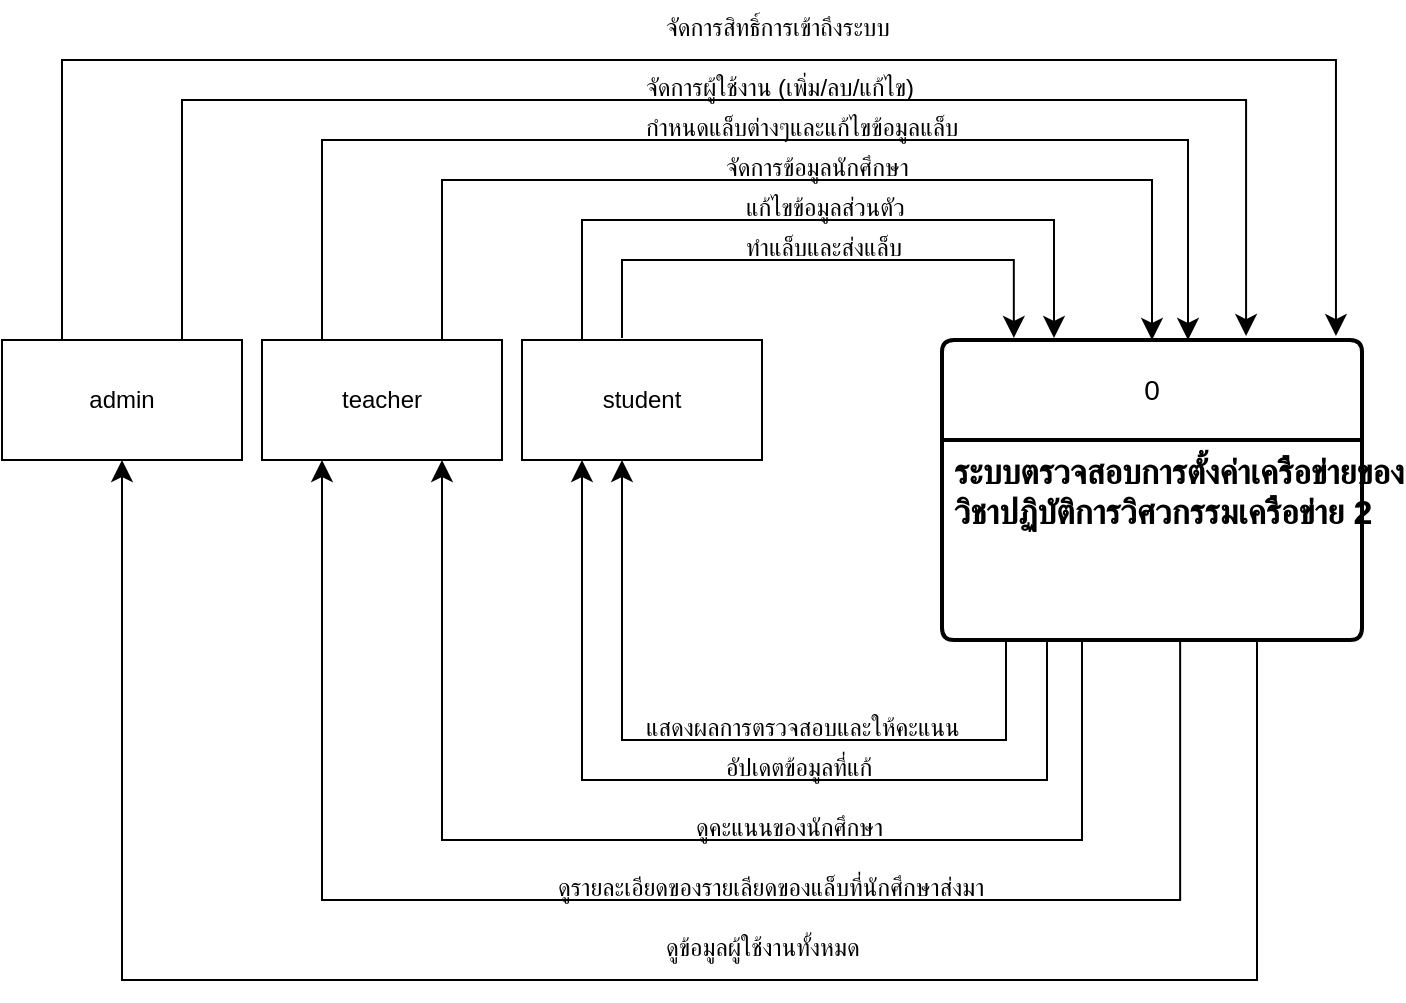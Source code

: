 <mxfile>
    <diagram id="zVKggLRgk9ZvnvhXLBjB" name="Page-1">
        <mxGraphModel dx="609" dy="780" grid="1" gridSize="10" guides="1" tooltips="1" connect="1" arrows="1" fold="1" page="1" pageScale="1" pageWidth="850" pageHeight="1100" math="0" shadow="0">
            <root>
                <mxCell id="0"/>
                <mxCell id="1" parent="0"/>
                <mxCell id="26" value="student" style="rounded=0;whiteSpace=wrap;html=1;" vertex="1" parent="1">
                    <mxGeometry x="330" y="440" width="120" height="60" as="geometry"/>
                </mxCell>
                <mxCell id="27" value="teacher" style="rounded=0;whiteSpace=wrap;html=1;" vertex="1" parent="1">
                    <mxGeometry x="200" y="440" width="120" height="60" as="geometry"/>
                </mxCell>
                <mxCell id="28" value="admin" style="rounded=0;whiteSpace=wrap;html=1;" vertex="1" parent="1">
                    <mxGeometry x="70" y="440" width="120" height="60" as="geometry"/>
                </mxCell>
                <mxCell id="40" value="0" style="swimlane;childLayout=stackLayout;horizontal=1;startSize=50;horizontalStack=0;rounded=1;fontSize=14;fontStyle=0;strokeWidth=2;resizeParent=0;resizeLast=1;shadow=0;dashed=0;align=center;arcSize=4;whiteSpace=wrap;html=1;" vertex="1" parent="1">
                    <mxGeometry x="540" y="440" width="210" height="150" as="geometry"/>
                </mxCell>
                <mxCell id="41" value="&lt;span style=&quot;font-family: &amp;quot;TH Sarabun New&amp;quot;, sans-serif;&quot; lang=&quot;TH&quot;&gt;&lt;b style=&quot;&quot;&gt;&lt;font style=&quot;font-size: 17px;&quot;&gt;ระบบตรวจสอบการตั้งค่าเครือข่ายของ&lt;/font&gt;&lt;/b&gt;&lt;/span&gt;&lt;div&gt;&lt;span style=&quot;font-family: &amp;quot;TH Sarabun New&amp;quot;, sans-serif;&quot; lang=&quot;TH&quot;&gt;&lt;b style=&quot;&quot;&gt;&lt;font style=&quot;font-size: 17px;&quot;&gt;วิชาปฏิบัติการวิศวกรรมเครือข่าย 2&lt;/font&gt;&lt;/b&gt;&lt;/span&gt;&lt;/div&gt;" style="align=left;strokeColor=none;fillColor=none;spacingLeft=4;fontSize=12;verticalAlign=top;resizable=0;rotatable=0;part=1;html=1;" vertex="1" parent="40">
                    <mxGeometry y="50" width="210" height="100" as="geometry"/>
                </mxCell>
                <mxCell id="52" value="" style="edgeStyle=elbowEdgeStyle;elbow=vertical;endArrow=classic;html=1;curved=0;rounded=0;endSize=8;startSize=8;entryX=0.171;entryY=-0.007;entryDx=0;entryDy=0;entryPerimeter=0;" edge="1" parent="1" target="40">
                    <mxGeometry width="50" height="50" relative="1" as="geometry">
                        <mxPoint x="380" y="439" as="sourcePoint"/>
                        <mxPoint x="557" y="410" as="targetPoint"/>
                        <Array as="points">
                            <mxPoint x="470" y="400"/>
                            <mxPoint x="487" y="380"/>
                        </Array>
                    </mxGeometry>
                </mxCell>
                <mxCell id="53" value="" style="edgeStyle=elbowEdgeStyle;elbow=vertical;endArrow=classic;html=1;curved=0;rounded=0;endSize=8;startSize=8;entryX=0.171;entryY=-0.007;entryDx=0;entryDy=0;entryPerimeter=0;exitX=0.25;exitY=0;exitDx=0;exitDy=0;" edge="1" parent="1" source="26">
                    <mxGeometry width="50" height="50" relative="1" as="geometry">
                        <mxPoint x="370" y="439" as="sourcePoint"/>
                        <mxPoint x="596" y="439" as="targetPoint"/>
                        <Array as="points">
                            <mxPoint x="500" y="380"/>
                            <mxPoint x="507" y="380"/>
                        </Array>
                    </mxGeometry>
                </mxCell>
                <mxCell id="55" value="" style="edgeStyle=elbowEdgeStyle;elbow=vertical;endArrow=classic;html=1;curved=0;rounded=0;endSize=8;startSize=8;" edge="1" parent="1">
                    <mxGeometry width="50" height="50" relative="1" as="geometry">
                        <mxPoint x="572" y="590" as="sourcePoint"/>
                        <mxPoint x="380" y="500" as="targetPoint"/>
                        <Array as="points">
                            <mxPoint x="480" y="640"/>
                            <mxPoint x="480" y="650"/>
                        </Array>
                    </mxGeometry>
                </mxCell>
                <mxCell id="57" value="" style="edgeStyle=elbowEdgeStyle;elbow=vertical;endArrow=classic;html=1;curved=0;rounded=0;endSize=8;startSize=8;entryX=0.392;entryY=1.017;entryDx=0;entryDy=0;entryPerimeter=0;exitX=0.25;exitY=1;exitDx=0;exitDy=0;" edge="1" parent="1" source="41">
                    <mxGeometry width="50" height="50" relative="1" as="geometry">
                        <mxPoint x="555" y="589" as="sourcePoint"/>
                        <mxPoint x="360" y="500" as="targetPoint"/>
                        <Array as="points">
                            <mxPoint x="480" y="660"/>
                            <mxPoint x="463" y="649"/>
                        </Array>
                    </mxGeometry>
                </mxCell>
                <mxCell id="58" value="" style="edgeStyle=elbowEdgeStyle;elbow=vertical;endArrow=classic;html=1;curved=0;rounded=0;endSize=8;startSize=8;exitX=0.75;exitY=0;exitDx=0;exitDy=0;entryX=0.5;entryY=0;entryDx=0;entryDy=0;" edge="1" parent="1" source="27" target="40">
                    <mxGeometry width="50" height="50" relative="1" as="geometry">
                        <mxPoint x="290" y="440" as="sourcePoint"/>
                        <mxPoint x="614" y="440" as="targetPoint"/>
                        <Array as="points">
                            <mxPoint x="410" y="360"/>
                            <mxPoint x="437" y="380"/>
                        </Array>
                    </mxGeometry>
                </mxCell>
                <mxCell id="59" value="" style="edgeStyle=elbowEdgeStyle;elbow=vertical;endArrow=classic;html=1;curved=0;rounded=0;endSize=8;startSize=8;exitX=0.25;exitY=0;exitDx=0;exitDy=0;" edge="1" parent="1" source="27">
                    <mxGeometry width="50" height="50" relative="1" as="geometry">
                        <mxPoint x="310" y="440" as="sourcePoint"/>
                        <mxPoint x="663" y="440" as="targetPoint"/>
                        <Array as="points">
                            <mxPoint x="470" y="340"/>
                            <mxPoint x="457" y="380"/>
                        </Array>
                    </mxGeometry>
                </mxCell>
                <mxCell id="60" value="" style="edgeStyle=elbowEdgeStyle;elbow=vertical;endArrow=classic;html=1;curved=0;rounded=0;endSize=8;startSize=8;entryX=0.392;entryY=1.017;entryDx=0;entryDy=0;entryPerimeter=0;" edge="1" parent="1">
                    <mxGeometry width="50" height="50" relative="1" as="geometry">
                        <mxPoint x="610" y="590" as="sourcePoint"/>
                        <mxPoint x="290" y="500" as="targetPoint"/>
                        <Array as="points">
                            <mxPoint x="450" y="690"/>
                            <mxPoint x="393" y="649"/>
                        </Array>
                    </mxGeometry>
                </mxCell>
                <mxCell id="61" value="" style="edgeStyle=elbowEdgeStyle;elbow=vertical;endArrow=classic;html=1;curved=0;rounded=0;endSize=8;startSize=8;entryX=0.392;entryY=1.017;entryDx=0;entryDy=0;entryPerimeter=0;exitX=0.567;exitY=0.99;exitDx=0;exitDy=0;exitPerimeter=0;" edge="1" parent="1" source="41">
                    <mxGeometry width="50" height="50" relative="1" as="geometry">
                        <mxPoint x="463" y="590" as="sourcePoint"/>
                        <mxPoint x="230" y="500" as="targetPoint"/>
                        <Array as="points">
                            <mxPoint x="450" y="720"/>
                            <mxPoint x="333" y="649"/>
                        </Array>
                    </mxGeometry>
                </mxCell>
                <mxCell id="64" value="" style="edgeStyle=elbowEdgeStyle;elbow=vertical;endArrow=classic;html=1;curved=0;rounded=0;endSize=8;startSize=8;exitX=0.75;exitY=0;exitDx=0;exitDy=0;entryX=0.724;entryY=-0.013;entryDx=0;entryDy=0;entryPerimeter=0;" edge="1" parent="1" source="28" target="40">
                    <mxGeometry width="50" height="50" relative="1" as="geometry">
                        <mxPoint x="160" y="440" as="sourcePoint"/>
                        <mxPoint x="592" y="438" as="targetPoint"/>
                        <Array as="points">
                            <mxPoint x="370" y="320"/>
                            <mxPoint x="387" y="380"/>
                        </Array>
                    </mxGeometry>
                </mxCell>
                <mxCell id="66" value="" style="edgeStyle=elbowEdgeStyle;elbow=vertical;endArrow=classic;html=1;curved=0;rounded=0;endSize=8;startSize=8;exitX=0.25;exitY=0;exitDx=0;exitDy=0;entryX=0.938;entryY=-0.013;entryDx=0;entryDy=0;entryPerimeter=0;" edge="1" parent="1" source="28" target="40">
                    <mxGeometry width="50" height="50" relative="1" as="geometry">
                        <mxPoint x="80" y="440" as="sourcePoint"/>
                        <mxPoint x="677" y="440" as="targetPoint"/>
                        <Array as="points">
                            <mxPoint x="430" y="300"/>
                            <mxPoint x="307" y="380"/>
                        </Array>
                    </mxGeometry>
                </mxCell>
                <mxCell id="67" value="" style="edgeStyle=elbowEdgeStyle;elbow=vertical;endArrow=classic;html=1;curved=0;rounded=0;endSize=8;startSize=8;entryX=0.5;entryY=1;entryDx=0;entryDy=0;exitX=0.75;exitY=1;exitDx=0;exitDy=0;" edge="1" parent="1" source="41" target="28">
                    <mxGeometry width="50" height="50" relative="1" as="geometry">
                        <mxPoint x="589" y="589" as="sourcePoint"/>
                        <mxPoint x="160" y="500" as="targetPoint"/>
                        <Array as="points">
                            <mxPoint x="430" y="760"/>
                            <mxPoint x="263" y="649"/>
                        </Array>
                    </mxGeometry>
                </mxCell>
                <mxCell id="71" value="ทำแล็บและส่งแล็บ" style="text;whiteSpace=wrap;html=1;" vertex="1" parent="1">
                    <mxGeometry x="440" y="380" width="130" height="40" as="geometry"/>
                </mxCell>
                <mxCell id="72" value="แก้ไขข้อมูลส่วนตัว" style="text;whiteSpace=wrap;html=1;" vertex="1" parent="1">
                    <mxGeometry x="440" y="360" width="120" height="40" as="geometry"/>
                </mxCell>
                <mxCell id="73" value="แสดงผลการตรวจสอบและให้คะแนน" style="text;whiteSpace=wrap;html=1;" vertex="1" parent="1">
                    <mxGeometry x="390" y="620" width="195" height="50" as="geometry"/>
                </mxCell>
                <mxCell id="76" value="อัปเดตข้อมูลที่แก้" style="text;whiteSpace=wrap;html=1;" vertex="1" parent="1">
                    <mxGeometry x="430" y="640" width="170" height="40" as="geometry"/>
                </mxCell>
                <mxCell id="77" value="จัดการข้อมูลนักศึกษา" style="text;whiteSpace=wrap;html=1;" vertex="1" parent="1">
                    <mxGeometry x="430" y="340" width="140" height="40" as="geometry"/>
                </mxCell>
                <mxCell id="78" value="กำหนดแล็บต่างๆและแก้ไขข้อมูลแล็บ" style="text;whiteSpace=wrap;html=1;" vertex="1" parent="1">
                    <mxGeometry x="390" y="320" width="200" height="40" as="geometry"/>
                </mxCell>
                <mxCell id="80" value="ดูรายละเอียดของรายเลียดของแล็บที่นักศึกษาส่งมา" style="text;whiteSpace=wrap;html=1;" vertex="1" parent="1">
                    <mxGeometry x="346" y="700" width="290" height="40" as="geometry"/>
                </mxCell>
                <mxCell id="83" value="ดูคะแนนของนักศึกษา" style="text;whiteSpace=wrap;html=1;" vertex="1" parent="1">
                    <mxGeometry x="415" y="670" width="200" height="40" as="geometry"/>
                </mxCell>
                <mxCell id="87" value="จัดการผู้ใช้งาน (เพิ่ม/ลบ/แก้ไข)" style="text;whiteSpace=wrap;html=1;" vertex="1" parent="1">
                    <mxGeometry x="390" y="300" width="190" height="40" as="geometry"/>
                </mxCell>
                <mxCell id="90" value="ดูข้อมูลผู้ใช้งานทั้งหมด" style="text;whiteSpace=wrap;html=1;" vertex="1" parent="1">
                    <mxGeometry x="400" y="730" width="150" height="40" as="geometry"/>
                </mxCell>
                <mxCell id="91" value="จัดการสิทธิ์การเข้าถึงระบบ" style="text;whiteSpace=wrap;html=1;" vertex="1" parent="1">
                    <mxGeometry x="400" y="270" width="160" height="40" as="geometry"/>
                </mxCell>
            </root>
        </mxGraphModel>
    </diagram>
</mxfile>